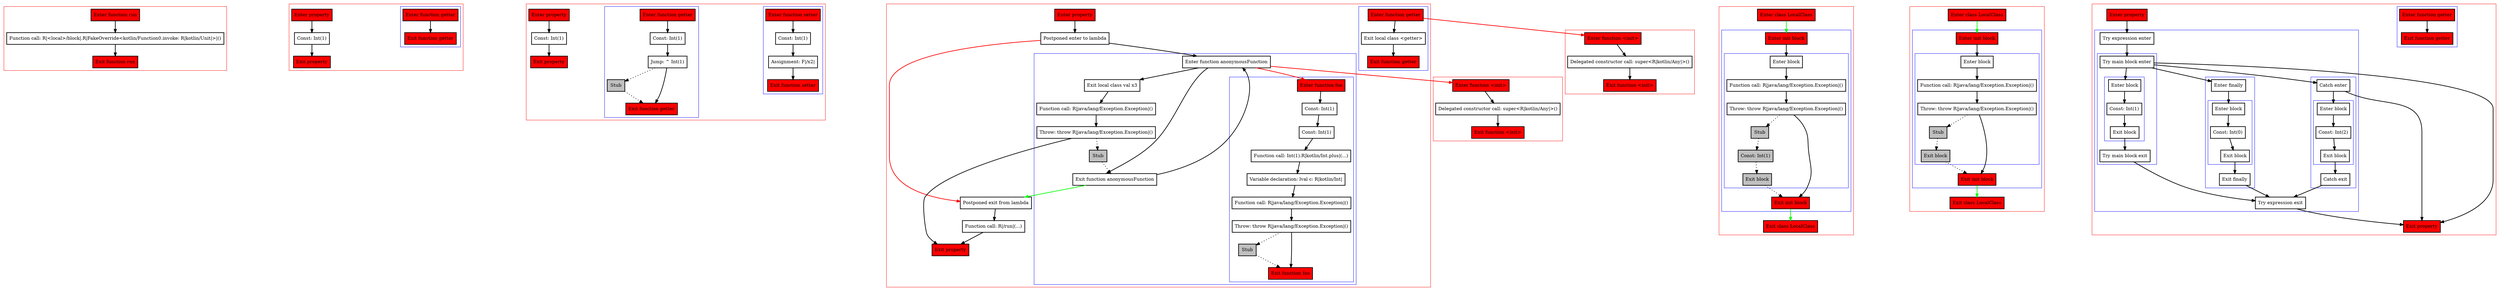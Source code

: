 digraph propertiesAndInitBlocks_kt {
    graph [nodesep=3]
    node [shape=box penwidth=2]
    edge [penwidth=2]

    subgraph cluster_0 {
        color=red
        0 [label="Enter function run" style="filled" fillcolor=red];
        2 [label="Function call: R|<local>/block|.R|FakeOverride<kotlin/Function0.invoke: R|kotlin/Unit|>|()"];
        1 [label="Exit function run" style="filled" fillcolor=red];
    }
    0 -> {2};
    2 -> {1};

    subgraph cluster_1 {
        color=red
        5 [label="Enter property" style="filled" fillcolor=red];
        subgraph cluster_2 {
            color=blue
            3 [label="Enter function getter" style="filled" fillcolor=red];
            4 [label="Exit function getter" style="filled" fillcolor=red];
        }
        7 [label="Const: Int(1)"];
        6 [label="Exit property" style="filled" fillcolor=red];
    }
    5 -> {7};
    7 -> {6};
    3 -> {4};

    subgraph cluster_3 {
        color=red
        17 [label="Enter property" style="filled" fillcolor=red];
        subgraph cluster_4 {
            color=blue
            13 [label="Enter function setter" style="filled" fillcolor=red];
            15 [label="Const: Int(1)"];
            16 [label="Assignment: F|/x2|"];
            14 [label="Exit function setter" style="filled" fillcolor=red];
        }
        subgraph cluster_5 {
            color=blue
            8 [label="Enter function getter" style="filled" fillcolor=red];
            10 [label="Const: Int(1)"];
            11 [label="Jump: ^ Int(1)"];
            12 [label="Stub" style="filled" fillcolor=gray];
            9 [label="Exit function getter" style="filled" fillcolor=red];
        }
        19 [label="Const: Int(1)"];
        18 [label="Exit property" style="filled" fillcolor=red];
    }
    17 -> {19};
    19 -> {18};
    8 -> {10};
    10 -> {11};
    11 -> {9};
    11 -> {12} [style=dotted];
    12 -> {9} [style=dotted];
    13 -> {15};
    15 -> {16};
    16 -> {14};

    subgraph cluster_6 {
        color=red
        29 [label="Enter function <init>" style="filled" fillcolor=red];
        31 [label="Delegated constructor call: super<R|kotlin/Any|>()"];
        30 [label="Exit function <init>" style="filled" fillcolor=red];
    }
    29 -> {31};
    31 -> {30};

    subgraph cluster_7 {
        color=red
        40 [label="Enter class LocalClass" style="filled" fillcolor=red];
        subgraph cluster_8 {
            color=blue
            32 [label="Enter init block" style="filled" fillcolor=red];
            subgraph cluster_9 {
                color=blue
                34 [label="Enter block"];
                35 [label="Function call: R|java/lang/Exception.Exception|()"];
                36 [label="Throw: throw R|java/lang/Exception.Exception|()"];
                37 [label="Stub" style="filled" fillcolor=gray];
                38 [label="Const: Int(1)" style="filled" fillcolor=gray];
                39 [label="Exit block" style="filled" fillcolor=gray];
            }
            33 [label="Exit init block" style="filled" fillcolor=red];
        }
        41 [label="Exit class LocalClass" style="filled" fillcolor=red];
    }
    40 -> {32} [color=green];
    32 -> {34};
    33 -> {41} [color=green];
    34 -> {35};
    35 -> {36};
    36 -> {33};
    36 -> {37} [style=dotted];
    37 -> {38} [style=dotted];
    38 -> {39} [style=dotted];
    39 -> {33} [style=dotted];

    subgraph cluster_10 {
        color=red
        45 [label="Enter function <init>" style="filled" fillcolor=red];
        47 [label="Delegated constructor call: super<R|kotlin/Any|>()"];
        46 [label="Exit function <init>" style="filled" fillcolor=red];
    }
    45 -> {47};
    47 -> {46};

    subgraph cluster_11 {
        color=red
        55 [label="Enter class LocalClass" style="filled" fillcolor=red];
        subgraph cluster_12 {
            color=blue
            48 [label="Enter init block" style="filled" fillcolor=red];
            subgraph cluster_13 {
                color=blue
                50 [label="Enter block"];
                51 [label="Function call: R|java/lang/Exception.Exception|()"];
                52 [label="Throw: throw R|java/lang/Exception.Exception|()"];
                53 [label="Stub" style="filled" fillcolor=gray];
                54 [label="Exit block" style="filled" fillcolor=gray];
            }
            49 [label="Exit init block" style="filled" fillcolor=red];
        }
        56 [label="Exit class LocalClass" style="filled" fillcolor=red];
    }
    55 -> {48} [color=green];
    48 -> {50};
    49 -> {56} [color=green];
    50 -> {51};
    51 -> {52};
    52 -> {49};
    52 -> {53} [style=dotted];
    53 -> {54} [style=dotted];
    54 -> {49} [style=dotted];

    subgraph cluster_14 {
        color=red
        57 [label="Enter property" style="filled" fillcolor=red];
        subgraph cluster_15 {
            color=blue
            42 [label="Enter function getter" style="filled" fillcolor=red];
            44 [label="Exit local class <getter>"];
            43 [label="Exit function getter" style="filled" fillcolor=red];
        }
        subgraph cluster_16 {
            color=blue
            45 [label="Enter function <init>" style="filled" fillcolor=red];
            47 [label="Delegated constructor call: super<R|kotlin/Any|>()"];
            46 [label="Exit function <init>" style="filled" fillcolor=red];
        }
        59 [label="Postponed enter to lambda"];
        subgraph cluster_17 {
            color=blue
            61 [label="Enter function anonymousFunction"];
            63 [label="Exit local class val x3"];
            64 [label="Function call: R|java/lang/Exception.Exception|()"];
            65 [label="Throw: throw R|java/lang/Exception.Exception|()"];
            66 [label="Stub" style="filled" fillcolor=gray];
            subgraph cluster_18 {
                color=blue
                29 [label="Enter function <init>" style="filled" fillcolor=red];
                31 [label="Delegated constructor call: super<R|kotlin/Any|>()"];
                30 [label="Exit function <init>" style="filled" fillcolor=red];
            }
            subgraph cluster_19 {
                color=blue
                20 [label="Enter function foo" style="filled" fillcolor=red];
                22 [label="Const: Int(1)"];
                23 [label="Const: Int(1)"];
                24 [label="Function call: Int(1).R|kotlin/Int.plus|(...)"];
                25 [label="Variable declaration: lval c: R|kotlin/Int|"];
                26 [label="Function call: R|java/lang/Exception.Exception|()"];
                27 [label="Throw: throw R|java/lang/Exception.Exception|()"];
                28 [label="Stub" style="filled" fillcolor=gray];
                21 [label="Exit function foo" style="filled" fillcolor=red];
            }
            62 [label="Exit function anonymousFunction"];
        }
        60 [label="Postponed exit from lambda"];
        67 [label="Function call: R|/run|(...)"];
        58 [label="Exit property" style="filled" fillcolor=red];
    }
    57 -> {59};
    59 -> {61};
    59 -> {60} [color=red];
    60 -> {67};
    61 -> {62 63};
    61 -> {20 29} [color=red];
    62 -> {61};
    62 -> {60} [color=green];
    63 -> {64};
    64 -> {65};
    65 -> {58};
    65 -> {66} [style=dotted];
    66 -> {62} [style=dotted];
    67 -> {58};
    20 -> {22};
    22 -> {23};
    23 -> {24};
    24 -> {25};
    25 -> {26};
    26 -> {27};
    27 -> {21};
    27 -> {28} [style=dotted];
    28 -> {21} [style=dotted];
    42 -> {44};
    42 -> {45} [color=red];
    44 -> {43};

    subgraph cluster_20 {
        color=red
        70 [label="Enter property" style="filled" fillcolor=red];
        subgraph cluster_21 {
            color=blue
            68 [label="Enter function getter" style="filled" fillcolor=red];
            69 [label="Exit function getter" style="filled" fillcolor=red];
        }
        subgraph cluster_22 {
            color=blue
            72 [label="Try expression enter"];
            subgraph cluster_23 {
                color=blue
                74 [label="Try main block enter"];
                subgraph cluster_24 {
                    color=blue
                    77 [label="Enter block"];
                    78 [label="Const: Int(1)"];
                    79 [label="Exit block"];
                }
                80 [label="Try main block exit"];
            }
            subgraph cluster_25 {
                color=blue
                76 [label="Enter finally"];
                subgraph cluster_26 {
                    color=blue
                    85 [label="Enter block"];
                    86 [label="Const: Int(0)"];
                    87 [label="Exit block"];
                }
                88 [label="Exit finally"];
            }
            subgraph cluster_27 {
                color=blue
                75 [label="Catch enter"];
                subgraph cluster_28 {
                    color=blue
                    81 [label="Enter block"];
                    82 [label="Const: Int(2)"];
                    83 [label="Exit block"];
                }
                84 [label="Catch exit"];
            }
            73 [label="Try expression exit"];
        }
        71 [label="Exit property" style="filled" fillcolor=red];
    }
    70 -> {72};
    72 -> {74};
    73 -> {71};
    74 -> {71 75 76 77};
    75 -> {71 81};
    76 -> {85};
    77 -> {78};
    78 -> {79};
    79 -> {80};
    80 -> {73};
    81 -> {82};
    82 -> {83};
    83 -> {84};
    84 -> {73};
    85 -> {86};
    86 -> {87};
    87 -> {88};
    88 -> {73};
    68 -> {69};

}
